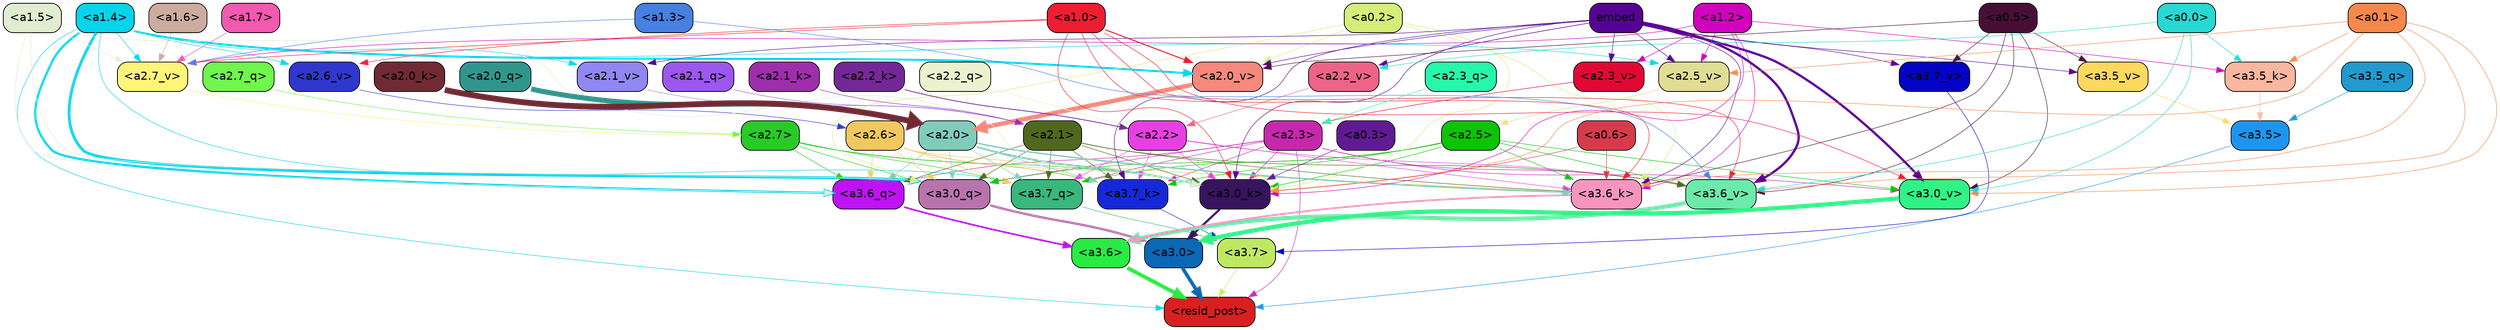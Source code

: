 strict digraph "" {
	graph [bgcolor=transparent,
		layout=dot,
		overlap=false,
		splines=true
	];
	"<a3.7>"	[color=black,
		fillcolor="#bfe862",
		fontname=Helvetica,
		shape=box,
		style="filled, rounded"];
	"<resid_post>"	[color=black,
		fillcolor="#da1f20",
		fontname=Helvetica,
		shape=box,
		style="filled, rounded"];
	"<a3.7>" -> "<resid_post>"	[color="#bfe862",
		penwidth=0.6];
	"<a3.6>"	[color=black,
		fillcolor="#28eb43",
		fontname=Helvetica,
		shape=box,
		style="filled, rounded"];
	"<a3.6>" -> "<resid_post>"	[color="#28eb43",
		penwidth=4.646730065345764];
	"<a3.5>"	[color=black,
		fillcolor="#1d95f0",
		fontname=Helvetica,
		shape=box,
		style="filled, rounded"];
	"<a3.5>" -> "<resid_post>"	[color="#1d95f0",
		penwidth=0.6];
	"<a3.0>"	[color=black,
		fillcolor="#0a68b5",
		fontname=Helvetica,
		shape=box,
		style="filled, rounded"];
	"<a3.0>" -> "<resid_post>"	[color="#0a68b5",
		penwidth=4.323132634162903];
	"<a2.3>"	[color=black,
		fillcolor="#c628ad",
		fontname=Helvetica,
		shape=box,
		style="filled, rounded"];
	"<a2.3>" -> "<resid_post>"	[color="#c628ad",
		penwidth=0.6];
	"<a3.7_q>"	[color=black,
		fillcolor="#39b77c",
		fontname=Helvetica,
		shape=box,
		style="filled, rounded"];
	"<a2.3>" -> "<a3.7_q>"	[color="#c628ad",
		penwidth=0.6];
	"<a3.6_q>"	[color=black,
		fillcolor="#be13f4",
		fontname=Helvetica,
		shape=box,
		style="filled, rounded"];
	"<a2.3>" -> "<a3.6_q>"	[color="#c628ad",
		penwidth=0.6];
	"<a3.0_q>"	[color=black,
		fillcolor="#b873ad",
		fontname=Helvetica,
		shape=box,
		style="filled, rounded"];
	"<a2.3>" -> "<a3.0_q>"	[color="#c628ad",
		penwidth=0.6];
	"<a3.7_k>"	[color=black,
		fillcolor="#1529d9",
		fontname=Helvetica,
		shape=box,
		style="filled, rounded"];
	"<a2.3>" -> "<a3.7_k>"	[color="#c628ad",
		penwidth=0.6];
	"<a3.0_k>"	[color=black,
		fillcolor="#37145e",
		fontname=Helvetica,
		shape=box,
		style="filled, rounded"];
	"<a2.3>" -> "<a3.0_k>"	[color="#c628ad",
		penwidth=0.6];
	"<a3.6_v>"	[color=black,
		fillcolor="#6ceaaa",
		fontname=Helvetica,
		shape=box,
		style="filled, rounded"];
	"<a2.3>" -> "<a3.6_v>"	[color="#c628ad",
		penwidth=0.6];
	"<a3.0_v>"	[color=black,
		fillcolor="#31f287",
		fontname=Helvetica,
		shape=box,
		style="filled, rounded"];
	"<a2.3>" -> "<a3.0_v>"	[color="#c628ad",
		penwidth=0.6];
	"<a1.4>"	[color=black,
		fillcolor="#07d3ea",
		fontname=Helvetica,
		shape=box,
		style="filled, rounded"];
	"<a1.4>" -> "<resid_post>"	[color="#07d3ea",
		penwidth=0.6];
	"<a1.4>" -> "<a3.7_q>"	[color="#07d3ea",
		penwidth=0.6];
	"<a1.4>" -> "<a3.6_q>"	[color="#07d3ea",
		penwidth=2.700703263282776];
	"<a1.4>" -> "<a3.0_q>"	[color="#07d3ea",
		penwidth=3.34255850315094];
	"<a2.7_v>"	[color=black,
		fillcolor="#fef477",
		fontname=Helvetica,
		shape=box,
		style="filled, rounded"];
	"<a1.4>" -> "<a2.7_v>"	[color="#07d3ea",
		penwidth=0.6];
	"<a2.6_v>"	[color=black,
		fillcolor="#2f37ce",
		fontname=Helvetica,
		shape=box,
		style="filled, rounded"];
	"<a1.4>" -> "<a2.6_v>"	[color="#07d3ea",
		penwidth=0.6];
	"<a2.5_v>"	[color=black,
		fillcolor="#e2dd94",
		fontname=Helvetica,
		shape=box,
		style="filled, rounded"];
	"<a1.4>" -> "<a2.5_v>"	[color="#07d3ea",
		penwidth=0.6];
	"<a2.1_v>"	[color=black,
		fillcolor="#9187f2",
		fontname=Helvetica,
		shape=box,
		style="filled, rounded"];
	"<a1.4>" -> "<a2.1_v>"	[color="#07d3ea",
		penwidth=0.6];
	"<a2.0_v>"	[color=black,
		fillcolor="#f7887d",
		fontname=Helvetica,
		shape=box,
		style="filled, rounded"];
	"<a1.4>" -> "<a2.0_v>"	[color="#07d3ea",
		penwidth=2.387977123260498];
	"<a3.7_q>" -> "<a3.7>"	[color="#39b77c",
		penwidth=0.6];
	"<a3.6_q>" -> "<a3.6>"	[color="#be13f4",
		penwidth=2.03758105635643];
	"<a3.5_q>"	[color=black,
		fillcolor="#219ad0",
		fontname=Helvetica,
		shape=box,
		style="filled, rounded"];
	"<a3.5_q>" -> "<a3.5>"	[color="#219ad0",
		penwidth=0.6];
	"<a3.0_q>" -> "<a3.0>"	[color="#b873ad",
		penwidth=2.8638100624084473];
	"<a3.7_k>" -> "<a3.7>"	[color="#1529d9",
		penwidth=0.6];
	"<a3.6_k>"	[color=black,
		fillcolor="#f895bf",
		fontname=Helvetica,
		shape=box,
		style="filled, rounded"];
	"<a3.6_k>" -> "<a3.6>"	[color="#f895bf",
		penwidth=2.174198240041733];
	"<a3.5_k>"	[color=black,
		fillcolor="#fab79f",
		fontname=Helvetica,
		shape=box,
		style="filled, rounded"];
	"<a3.5_k>" -> "<a3.5>"	[color="#fab79f",
		penwidth=0.6];
	"<a3.0_k>" -> "<a3.0>"	[color="#37145e",
		penwidth=2.6274144649505615];
	"<a3.7_v>"	[color=black,
		fillcolor="#0303c7",
		fontname=Helvetica,
		shape=box,
		style="filled, rounded"];
	"<a3.7_v>" -> "<a3.7>"	[color="#0303c7",
		penwidth=0.6];
	"<a3.6_v>" -> "<a3.6>"	[color="#6ceaaa",
		penwidth=5.002329230308533];
	"<a3.5_v>"	[color=black,
		fillcolor="#fcd85e",
		fontname=Helvetica,
		shape=box,
		style="filled, rounded"];
	"<a3.5_v>" -> "<a3.5>"	[color="#fcd85e",
		penwidth=0.6];
	"<a3.0_v>" -> "<a3.0>"	[color="#31f287",
		penwidth=5.188832879066467];
	"<a2.7>"	[color=black,
		fillcolor="#28ca27",
		fontname=Helvetica,
		shape=box,
		style="filled, rounded"];
	"<a2.7>" -> "<a3.7_q>"	[color="#28ca27",
		penwidth=0.6];
	"<a2.7>" -> "<a3.6_q>"	[color="#28ca27",
		penwidth=0.6];
	"<a2.7>" -> "<a3.0_q>"	[color="#28ca27",
		penwidth=0.6];
	"<a2.7>" -> "<a3.7_k>"	[color="#28ca27",
		penwidth=0.6];
	"<a2.7>" -> "<a3.0_k>"	[color="#28ca27",
		penwidth=0.6];
	"<a2.6>"	[color=black,
		fillcolor="#f0c860",
		fontname=Helvetica,
		shape=box,
		style="filled, rounded"];
	"<a2.6>" -> "<a3.7_q>"	[color="#f0c860",
		penwidth=0.6];
	"<a2.6>" -> "<a3.6_q>"	[color="#f0c860",
		penwidth=0.6];
	"<a2.6>" -> "<a3.0_q>"	[color="#f0c860",
		penwidth=0.6];
	"<a2.6>" -> "<a3.7_k>"	[color="#f0c860",
		penwidth=0.6];
	"<a2.6>" -> "<a3.6_k>"	[color="#f0c860",
		penwidth=0.6];
	"<a2.6>" -> "<a3.0_k>"	[color="#f0c860",
		penwidth=0.6];
	"<a2.5>"	[color=black,
		fillcolor="#0cc304",
		fontname=Helvetica,
		shape=box,
		style="filled, rounded"];
	"<a2.5>" -> "<a3.7_q>"	[color="#0cc304",
		penwidth=0.6];
	"<a2.5>" -> "<a3.0_q>"	[color="#0cc304",
		penwidth=0.6];
	"<a2.5>" -> "<a3.7_k>"	[color="#0cc304",
		penwidth=0.6];
	"<a2.5>" -> "<a3.6_k>"	[color="#0cc304",
		penwidth=0.6];
	"<a2.5>" -> "<a3.0_k>"	[color="#0cc304",
		penwidth=0.6];
	"<a2.5>" -> "<a3.6_v>"	[color="#0cc304",
		penwidth=0.6];
	"<a2.5>" -> "<a3.0_v>"	[color="#0cc304",
		penwidth=0.6];
	"<a2.2>"	[color=black,
		fillcolor="#e740e2",
		fontname=Helvetica,
		shape=box,
		style="filled, rounded"];
	"<a2.2>" -> "<a3.7_q>"	[color="#e740e2",
		penwidth=0.6];
	"<a2.2>" -> "<a3.7_k>"	[color="#e740e2",
		penwidth=0.6];
	"<a2.2>" -> "<a3.6_k>"	[color="#e740e2",
		penwidth=0.6];
	"<a2.2>" -> "<a3.0_k>"	[color="#e740e2",
		penwidth=0.6];
	"<a2.2>" -> "<a3.6_v>"	[color="#e740e2",
		penwidth=0.6];
	"<a2.1>"	[color=black,
		fillcolor="#4f681e",
		fontname=Helvetica,
		shape=box,
		style="filled, rounded"];
	"<a2.1>" -> "<a3.7_q>"	[color="#4f681e",
		penwidth=0.6];
	"<a2.1>" -> "<a3.6_q>"	[color="#4f681e",
		penwidth=0.6];
	"<a2.1>" -> "<a3.0_q>"	[color="#4f681e",
		penwidth=0.6];
	"<a2.1>" -> "<a3.7_k>"	[color="#4f681e",
		penwidth=0.6];
	"<a2.1>" -> "<a3.6_k>"	[color="#4f681e",
		penwidth=0.6];
	"<a2.1>" -> "<a3.0_k>"	[color="#4f681e",
		penwidth=0.6];
	"<a2.1>" -> "<a3.6_v>"	[color="#4f681e",
		penwidth=0.6];
	"<a2.0>"	[color=black,
		fillcolor="#80ccba",
		fontname=Helvetica,
		shape=box,
		style="filled, rounded"];
	"<a2.0>" -> "<a3.7_q>"	[color="#80ccba",
		penwidth=0.6];
	"<a2.0>" -> "<a3.6_q>"	[color="#80ccba",
		penwidth=0.6];
	"<a2.0>" -> "<a3.0_q>"	[color="#80ccba",
		penwidth=0.6];
	"<a2.0>" -> "<a3.7_k>"	[color="#80ccba",
		penwidth=0.6];
	"<a2.0>" -> "<a3.6_k>"	[color="#80ccba",
		penwidth=1.6454488784074783];
	"<a2.0>" -> "<a3.0_k>"	[color="#80ccba",
		penwidth=2.2218968719244003];
	"<a1.5>"	[color=black,
		fillcolor="#e2ecd0",
		fontname=Helvetica,
		shape=box,
		style="filled, rounded"];
	"<a1.5>" -> "<a3.6_q>"	[color="#e2ecd0",
		penwidth=0.6];
	"<a1.5>" -> "<a3.0_q>"	[color="#e2ecd0",
		penwidth=0.6];
	"<a1.5>" -> "<a3.0_k>"	[color="#e2ecd0",
		penwidth=0.6];
	"<a1.5>" -> "<a2.7_v>"	[color="#e2ecd0",
		penwidth=0.6];
	"<a0.2>"	[color=black,
		fillcolor="#d5ed79",
		fontname=Helvetica,
		shape=box,
		style="filled, rounded"];
	"<a0.2>" -> "<a3.0_q>"	[color="#d5ed79",
		penwidth=0.6];
	"<a0.2>" -> "<a3.6_k>"	[color="#d5ed79",
		penwidth=0.6];
	"<a0.2>" -> "<a3.0_k>"	[color="#d5ed79",
		penwidth=0.6];
	"<a0.2>" -> "<a2.0_v>"	[color="#d5ed79",
		penwidth=0.6];
	embed	[color=black,
		fillcolor="#560393",
		fontname=Helvetica,
		shape=box,
		style="filled, rounded"];
	embed -> "<a3.7_k>"	[color="#560393",
		penwidth=0.6];
	embed -> "<a3.6_k>"	[color="#560393",
		penwidth=0.6];
	embed -> "<a3.0_k>"	[color="#560393",
		penwidth=0.6];
	embed -> "<a3.7_v>"	[color="#560393",
		penwidth=0.6];
	embed -> "<a3.6_v>"	[color="#560393",
		penwidth=2.8301228284835815];
	embed -> "<a3.5_v>"	[color="#560393",
		penwidth=0.6];
	embed -> "<a3.0_v>"	[color="#560393",
		penwidth=2.7660785913467407];
	embed -> "<a2.5_v>"	[color="#560393",
		penwidth=0.6];
	"<a2.3_v>"	[color=black,
		fillcolor="#e10934",
		fontname=Helvetica,
		shape=box,
		style="filled, rounded"];
	embed -> "<a2.3_v>"	[color="#560393",
		penwidth=0.6];
	"<a2.2_v>"	[color=black,
		fillcolor="#ef6486",
		fontname=Helvetica,
		shape=box,
		style="filled, rounded"];
	embed -> "<a2.2_v>"	[color="#560393",
		penwidth=0.6909599304199219];
	embed -> "<a2.1_v>"	[color="#560393",
		penwidth=0.6];
	embed -> "<a2.0_v>"	[color="#560393",
		penwidth=0.6];
	"<a1.2>"	[color=black,
		fillcolor="#d201be",
		fontname=Helvetica,
		shape=box,
		style="filled, rounded"];
	"<a1.2>" -> "<a3.6_k>"	[color="#d201be",
		penwidth=0.6];
	"<a1.2>" -> "<a3.5_k>"	[color="#d201be",
		penwidth=0.6];
	"<a1.2>" -> "<a3.0_k>"	[color="#d201be",
		penwidth=0.6];
	"<a1.2>" -> "<a2.7_v>"	[color="#d201be",
		penwidth=0.6];
	"<a1.2>" -> "<a2.5_v>"	[color="#d201be",
		penwidth=0.6];
	"<a1.2>" -> "<a2.3_v>"	[color="#d201be",
		penwidth=0.6];
	"<a1.0>"	[color=black,
		fillcolor="#ed1d32",
		fontname=Helvetica,
		shape=box,
		style="filled, rounded"];
	"<a1.0>" -> "<a3.6_k>"	[color="#ed1d32",
		penwidth=0.6];
	"<a1.0>" -> "<a3.0_k>"	[color="#ed1d32",
		penwidth=0.6];
	"<a1.0>" -> "<a3.6_v>"	[color="#ed1d32",
		penwidth=0.6];
	"<a1.0>" -> "<a3.0_v>"	[color="#ed1d32",
		penwidth=0.6];
	"<a1.0>" -> "<a2.7_v>"	[color="#ed1d32",
		penwidth=0.6];
	"<a1.0>" -> "<a2.6_v>"	[color="#ed1d32",
		penwidth=0.6];
	"<a1.0>" -> "<a2.0_v>"	[color="#ed1d32",
		penwidth=1.2435333728790283];
	"<a0.6>"	[color=black,
		fillcolor="#d73b4b",
		fontname=Helvetica,
		shape=box,
		style="filled, rounded"];
	"<a0.6>" -> "<a3.6_k>"	[color="#d73b4b",
		penwidth=0.6];
	"<a0.6>" -> "<a3.0_k>"	[color="#d73b4b",
		penwidth=0.6];
	"<a0.5>"	[color=black,
		fillcolor="#470f36",
		fontname=Helvetica,
		shape=box,
		style="filled, rounded"];
	"<a0.5>" -> "<a3.6_k>"	[color="#470f36",
		penwidth=0.6];
	"<a0.5>" -> "<a3.7_v>"	[color="#470f36",
		penwidth=0.6];
	"<a0.5>" -> "<a3.6_v>"	[color="#470f36",
		penwidth=0.6];
	"<a0.5>" -> "<a3.5_v>"	[color="#470f36",
		penwidth=0.6];
	"<a0.5>" -> "<a3.0_v>"	[color="#470f36",
		penwidth=0.6124261617660522];
	"<a0.5>" -> "<a2.0_v>"	[color="#470f36",
		penwidth=0.6];
	"<a0.1>"	[color=black,
		fillcolor="#f6884b",
		fontname=Helvetica,
		shape=box,
		style="filled, rounded"];
	"<a0.1>" -> "<a3.6_k>"	[color="#f6884b",
		penwidth=0.6];
	"<a0.1>" -> "<a3.5_k>"	[color="#f6884b",
		penwidth=0.6];
	"<a0.1>" -> "<a3.0_k>"	[color="#f6884b",
		penwidth=0.6];
	"<a0.1>" -> "<a3.6_v>"	[color="#f6884b",
		penwidth=0.6];
	"<a0.1>" -> "<a3.0_v>"	[color="#f6884b",
		penwidth=0.6];
	"<a0.1>" -> "<a2.5_v>"	[color="#f6884b",
		penwidth=0.6];
	"<a0.0>"	[color=black,
		fillcolor="#27d8d3",
		fontname=Helvetica,
		shape=box,
		style="filled, rounded"];
	"<a0.0>" -> "<a3.5_k>"	[color="#27d8d3",
		penwidth=0.6];
	"<a0.0>" -> "<a3.6_v>"	[color="#27d8d3",
		penwidth=0.6];
	"<a0.0>" -> "<a3.0_v>"	[color="#27d8d3",
		penwidth=0.6];
	"<a0.0>" -> "<a2.2_v>"	[color="#27d8d3",
		penwidth=0.6];
	"<a0.3>"	[color=black,
		fillcolor="#5f1a94",
		fontname=Helvetica,
		shape=box,
		style="filled, rounded"];
	"<a0.3>" -> "<a3.0_k>"	[color="#5f1a94",
		penwidth=0.6];
	"<a1.3>"	[color=black,
		fillcolor="#4780e1",
		fontname=Helvetica,
		shape=box,
		style="filled, rounded"];
	"<a1.3>" -> "<a3.6_v>"	[color="#4780e1",
		penwidth=0.6];
	"<a1.3>" -> "<a2.7_v>"	[color="#4780e1",
		penwidth=0.6];
	"<a2.7_q>"	[color=black,
		fillcolor="#70f64c",
		fontname=Helvetica,
		shape=box,
		style="filled, rounded"];
	"<a2.7_q>" -> "<a2.7>"	[color="#70f64c",
		penwidth=0.6];
	"<a2.3_q>"	[color=black,
		fillcolor="#26f7ab",
		fontname=Helvetica,
		shape=box,
		style="filled, rounded"];
	"<a2.3_q>" -> "<a2.3>"	[color="#26f7ab",
		penwidth=0.6];
	"<a2.2_q>"	[color=black,
		fillcolor="#ecf1cf",
		fontname=Helvetica,
		shape=box,
		style="filled, rounded"];
	"<a2.2_q>" -> "<a2.2>"	[color="#ecf1cf",
		penwidth=0.8114519119262695];
	"<a2.1_q>"	[color=black,
		fillcolor="#9c57ee",
		fontname=Helvetica,
		shape=box,
		style="filled, rounded"];
	"<a2.1_q>" -> "<a2.1>"	[color="#9c57ee",
		penwidth=0.6];
	"<a2.0_q>"	[color=black,
		fillcolor="#30968d",
		fontname=Helvetica,
		shape=box,
		style="filled, rounded"];
	"<a2.0_q>" -> "<a2.0>"	[color="#30968d",
		penwidth=6.2323237657547];
	"<a2.2_k>"	[color=black,
		fillcolor="#752798",
		fontname=Helvetica,
		shape=box,
		style="filled, rounded"];
	"<a2.2_k>" -> "<a2.2>"	[color="#752798",
		penwidth=0.9331893920898438];
	"<a2.1_k>"	[color=black,
		fillcolor="#9f2eac",
		fontname=Helvetica,
		shape=box,
		style="filled, rounded"];
	"<a2.1_k>" -> "<a2.1>"	[color="#9f2eac",
		penwidth=0.6];
	"<a2.0_k>"	[color=black,
		fillcolor="#712a34",
		fontname=Helvetica,
		shape=box,
		style="filled, rounded"];
	"<a2.0_k>" -> "<a2.0>"	[color="#712a34",
		penwidth=7.158664226531982];
	"<a2.7_v>" -> "<a2.7>"	[color="#fef477",
		penwidth=0.6];
	"<a2.6_v>" -> "<a2.6>"	[color="#2f37ce",
		penwidth=0.6];
	"<a2.5_v>" -> "<a2.5>"	[color="#e2dd94",
		penwidth=0.6657319068908691];
	"<a2.3_v>" -> "<a2.3>"	[color="#e10934",
		penwidth=0.6];
	"<a2.2_v>" -> "<a2.2>"	[color="#ef6486",
		penwidth=0.6];
	"<a2.1_v>" -> "<a2.1>"	[color="#9187f2",
		penwidth=0.6];
	"<a2.0_v>" -> "<a2.0>"	[color="#f7887d",
		penwidth=5.380099236965179];
	"<a1.7>"	[color=black,
		fillcolor="#f359ae",
		fontname=Helvetica,
		shape=box,
		style="filled, rounded"];
	"<a1.7>" -> "<a2.7_v>"	[color="#f359ae",
		penwidth=0.6];
	"<a1.6>"	[color=black,
		fillcolor="#cbac9f",
		fontname=Helvetica,
		shape=box,
		style="filled, rounded"];
	"<a1.6>" -> "<a2.7_v>"	[color="#cbac9f",
		penwidth=0.6];
}
